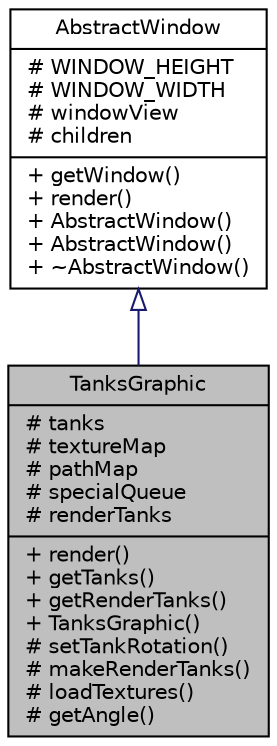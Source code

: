 digraph "TanksGraphic"
{
 // INTERACTIVE_SVG=YES
 // LATEX_PDF_SIZE
  bgcolor="transparent";
  edge [fontname="Helvetica",fontsize="10",labelfontname="Helvetica",labelfontsize="10"];
  node [fontname="Helvetica",fontsize="10",shape=record];
  Node1 [label="{TanksGraphic\n|# tanks\l# textureMap\l# pathMap\l# specialQueue\l# renderTanks\l|+ render()\l+ getTanks()\l+ getRenderTanks()\l+ TanksGraphic()\l# setTankRotation()\l# makeRenderTanks()\l# loadTextures()\l# getAngle()\l}",height=0.2,width=0.4,color="black", fillcolor="grey75", style="filled", fontcolor="black",tooltip="Class responsible for tanks updates and render."];
  Node2 -> Node1 [dir="back",color="midnightblue",fontsize="10",style="solid",arrowtail="onormal",fontname="Helvetica"];
  Node2 [label="{AbstractWindow\n|# WINDOW_HEIGHT\l# WINDOW_WIDTH\l# windowView\l# children\l|+ getWindow()\l+ render()\l+ AbstractWindow()\l+ AbstractWindow()\l+ ~AbstractWindow()\l}",height=0.2,width=0.4,color="black",URL="$class_abstract_window.html",tooltip="Contains main SFML functions."];
}
